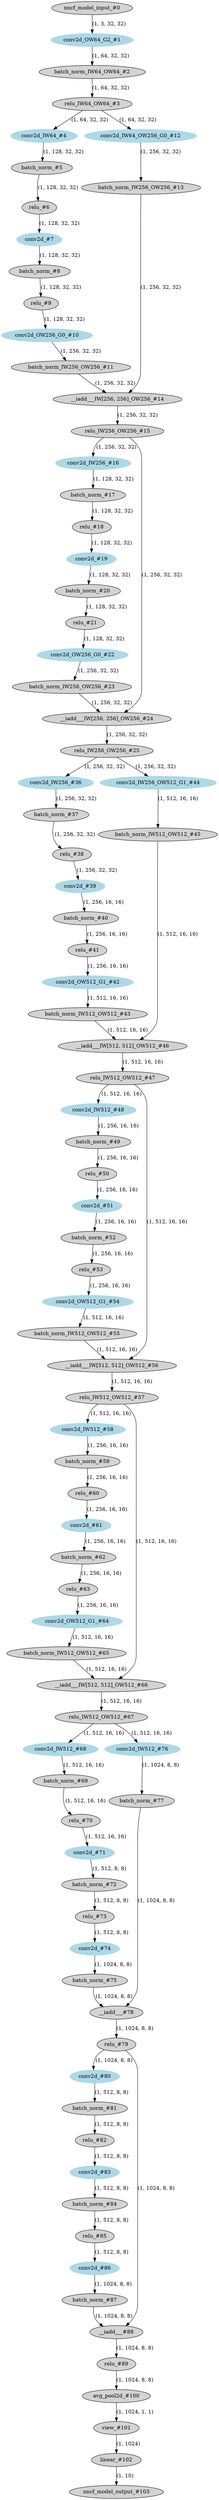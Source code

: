 strict digraph  {
"0 /nncf_model_input_0" [id=0, label="nncf_model_input_#0", style=filled, type=nncf_model_input];
"1 ResNeXt/NNCFConv2d[conv1]/conv2d_0" [color=lightblue, id=1, label="conv2d_OW64_G2_#1", style=filled, type=conv2d];
"2 ResNeXt/NNCFBatchNorm[bn1]/batch_norm_0" [id=2, label="batch_norm_IW64_OW64_#2", style=filled, type=batch_norm];
"3 ResNeXt/relu_0" [id=3, label="relu_IW64_OW64_#3", style=filled, type=relu];
"4 ResNeXt/Sequential[layer1]/Block[0]/NNCFConv2d[conv1]/conv2d_0" [color=lightblue, id=4, label="conv2d_IW64_#4", style=filled, type=conv2d];
"5 ResNeXt/Sequential[layer1]/Block[0]/NNCFBatchNorm[bn1]/batch_norm_0" [id=5, label="batch_norm_#5", style=filled, type=batch_norm];
"6 ResNeXt/Sequential[layer1]/Block[0]/relu_0" [id=6, label="relu_#6", style=filled, type=relu];
"7 ResNeXt/Sequential[layer1]/Block[0]/NNCFConv2d[conv2]/conv2d_0" [color=lightblue, id=7, label="conv2d_#7", style=filled, type=conv2d];
"8 ResNeXt/Sequential[layer1]/Block[0]/NNCFBatchNorm[bn2]/batch_norm_0" [id=8, label="batch_norm_#8", style=filled, type=batch_norm];
"9 ResNeXt/Sequential[layer1]/Block[0]/relu_1" [id=9, label="relu_#9", style=filled, type=relu];
"10 ResNeXt/Sequential[layer1]/Block[0]/NNCFConv2d[conv3]/conv2d_0" [color=lightblue, id=10, label="conv2d_OW256_G0_#10", style=filled, type=conv2d];
"11 ResNeXt/Sequential[layer1]/Block[0]/NNCFBatchNorm[bn3]/batch_norm_0" [id=11, label="batch_norm_IW256_OW256_#11", style=filled, type=batch_norm];
"12 ResNeXt/Sequential[layer1]/Block[0]/Sequential[shortcut]/NNCFConv2d[0]/conv2d_0" [color=lightblue, id=12, label="conv2d_IW64_OW256_G0_#12", style=filled, type=conv2d];
"13 ResNeXt/Sequential[layer1]/Block[0]/Sequential[shortcut]/NNCFBatchNorm[1]/batch_norm_0" [id=13, label="batch_norm_IW256_OW256_#13", style=filled, type=batch_norm];
"14 ResNeXt/Sequential[layer1]/Block[0]/__iadd___0" [id=14, label="__iadd___IW[256, 256]_OW256_#14", style=filled, type=__iadd__];
"15 ResNeXt/Sequential[layer1]/Block[0]/relu_2" [id=15, label="relu_IW256_OW256_#15", style=filled, type=relu];
"16 ResNeXt/Sequential[layer1]/Block[1]/NNCFConv2d[conv1]/conv2d_0" [color=lightblue, id=16, label="conv2d_IW256_#16", style=filled, type=conv2d];
"17 ResNeXt/Sequential[layer1]/Block[1]/NNCFBatchNorm[bn1]/batch_norm_0" [id=17, label="batch_norm_#17", style=filled, type=batch_norm];
"18 ResNeXt/Sequential[layer1]/Block[1]/relu_0" [id=18, label="relu_#18", style=filled, type=relu];
"19 ResNeXt/Sequential[layer1]/Block[1]/NNCFConv2d[conv2]/conv2d_0" [color=lightblue, id=19, label="conv2d_#19", style=filled, type=conv2d];
"20 ResNeXt/Sequential[layer1]/Block[1]/NNCFBatchNorm[bn2]/batch_norm_0" [id=20, label="batch_norm_#20", style=filled, type=batch_norm];
"21 ResNeXt/Sequential[layer1]/Block[1]/relu_1" [id=21, label="relu_#21", style=filled, type=relu];
"22 ResNeXt/Sequential[layer1]/Block[1]/NNCFConv2d[conv3]/conv2d_0" [color=lightblue, id=22, label="conv2d_OW256_G0_#22", style=filled, type=conv2d];
"23 ResNeXt/Sequential[layer1]/Block[1]/NNCFBatchNorm[bn3]/batch_norm_0" [id=23, label="batch_norm_IW256_OW256_#23", style=filled, type=batch_norm];
"24 ResNeXt/Sequential[layer1]/Block[1]/__iadd___0" [id=24, label="__iadd___IW[256, 256]_OW256_#24", style=filled, type=__iadd__];
"25 ResNeXt/Sequential[layer1]/Block[1]/relu_2" [id=25, label="relu_IW256_OW256_#25", style=filled, type=relu];
"26 ResNeXt/Sequential[layer2]/Block[0]/NNCFConv2d[conv1]/conv2d_0" [color=lightblue, id=26, label="conv2d_IW256_#36", style=filled, type=conv2d];
"27 ResNeXt/Sequential[layer2]/Block[0]/NNCFBatchNorm[bn1]/batch_norm_0" [id=27, label="batch_norm_#37", style=filled, type=batch_norm];
"28 ResNeXt/Sequential[layer2]/Block[0]/relu_0" [id=28, label="relu_#38", style=filled, type=relu];
"29 ResNeXt/Sequential[layer2]/Block[0]/NNCFConv2d[conv2]/conv2d_0" [color=lightblue, id=29, label="conv2d_#39", style=filled, type=conv2d];
"30 ResNeXt/Sequential[layer2]/Block[0]/NNCFBatchNorm[bn2]/batch_norm_0" [id=30, label="batch_norm_#40", style=filled, type=batch_norm];
"31 ResNeXt/Sequential[layer2]/Block[0]/relu_1" [id=31, label="relu_#41", style=filled, type=relu];
"32 ResNeXt/Sequential[layer2]/Block[0]/NNCFConv2d[conv3]/conv2d_0" [color=lightblue, id=32, label="conv2d_OW512_G1_#42", style=filled, type=conv2d];
"33 ResNeXt/Sequential[layer2]/Block[0]/NNCFBatchNorm[bn3]/batch_norm_0" [id=33, label="batch_norm_IW512_OW512_#43", style=filled, type=batch_norm];
"34 ResNeXt/Sequential[layer2]/Block[0]/Sequential[shortcut]/NNCFConv2d[0]/conv2d_0" [color=lightblue, id=34, label="conv2d_IW256_OW512_G1_#44", style=filled, type=conv2d];
"35 ResNeXt/Sequential[layer2]/Block[0]/Sequential[shortcut]/NNCFBatchNorm[1]/batch_norm_0" [id=35, label="batch_norm_IW512_OW512_#45", style=filled, type=batch_norm];
"36 ResNeXt/Sequential[layer2]/Block[0]/__iadd___0" [id=36, label="__iadd___IW[512, 512]_OW512_#46", style=filled, type=__iadd__];
"37 ResNeXt/Sequential[layer2]/Block[0]/relu_2" [id=37, label="relu_IW512_OW512_#47", style=filled, type=relu];
"38 ResNeXt/Sequential[layer2]/Block[1]/NNCFConv2d[conv1]/conv2d_0" [color=lightblue, id=38, label="conv2d_IW512_#48", style=filled, type=conv2d];
"39 ResNeXt/Sequential[layer2]/Block[1]/NNCFBatchNorm[bn1]/batch_norm_0" [id=39, label="batch_norm_#49", style=filled, type=batch_norm];
"40 ResNeXt/Sequential[layer2]/Block[1]/relu_0" [id=40, label="relu_#50", style=filled, type=relu];
"41 ResNeXt/Sequential[layer2]/Block[1]/NNCFConv2d[conv2]/conv2d_0" [color=lightblue, id=41, label="conv2d_#51", style=filled, type=conv2d];
"42 ResNeXt/Sequential[layer2]/Block[1]/NNCFBatchNorm[bn2]/batch_norm_0" [id=42, label="batch_norm_#52", style=filled, type=batch_norm];
"43 ResNeXt/Sequential[layer2]/Block[1]/relu_1" [id=43, label="relu_#53", style=filled, type=relu];
"44 ResNeXt/Sequential[layer2]/Block[1]/NNCFConv2d[conv3]/conv2d_0" [color=lightblue, id=44, label="conv2d_OW512_G1_#54", style=filled, type=conv2d];
"45 ResNeXt/Sequential[layer2]/Block[1]/NNCFBatchNorm[bn3]/batch_norm_0" [id=45, label="batch_norm_IW512_OW512_#55", style=filled, type=batch_norm];
"46 ResNeXt/Sequential[layer2]/Block[1]/__iadd___0" [id=46, label="__iadd___IW[512, 512]_OW512_#56", style=filled, type=__iadd__];
"47 ResNeXt/Sequential[layer2]/Block[1]/relu_2" [id=47, label="relu_IW512_OW512_#57", style=filled, type=relu];
"48 ResNeXt/Sequential[layer2]/Block[2]/NNCFConv2d[conv1]/conv2d_0" [color=lightblue, id=48, label="conv2d_IW512_#58", style=filled, type=conv2d];
"49 ResNeXt/Sequential[layer2]/Block[2]/NNCFBatchNorm[bn1]/batch_norm_0" [id=49, label="batch_norm_#59", style=filled, type=batch_norm];
"50 ResNeXt/Sequential[layer2]/Block[2]/relu_0" [id=50, label="relu_#60", style=filled, type=relu];
"51 ResNeXt/Sequential[layer2]/Block[2]/NNCFConv2d[conv2]/conv2d_0" [color=lightblue, id=51, label="conv2d_#61", style=filled, type=conv2d];
"52 ResNeXt/Sequential[layer2]/Block[2]/NNCFBatchNorm[bn2]/batch_norm_0" [id=52, label="batch_norm_#62", style=filled, type=batch_norm];
"53 ResNeXt/Sequential[layer2]/Block[2]/relu_1" [id=53, label="relu_#63", style=filled, type=relu];
"54 ResNeXt/Sequential[layer2]/Block[2]/NNCFConv2d[conv3]/conv2d_0" [color=lightblue, id=54, label="conv2d_OW512_G1_#64", style=filled, type=conv2d];
"55 ResNeXt/Sequential[layer2]/Block[2]/NNCFBatchNorm[bn3]/batch_norm_0" [id=55, label="batch_norm_IW512_OW512_#65", style=filled, type=batch_norm];
"56 ResNeXt/Sequential[layer2]/Block[2]/__iadd___0" [id=56, label="__iadd___IW[512, 512]_OW512_#66", style=filled, type=__iadd__];
"57 ResNeXt/Sequential[layer2]/Block[2]/relu_2" [id=57, label="relu_IW512_OW512_#67", style=filled, type=relu];
"58 ResNeXt/Sequential[layer3]/Block[0]/NNCFConv2d[conv1]/conv2d_0" [color=lightblue, id=58, label="conv2d_IW512_#68", style=filled, type=conv2d];
"59 ResNeXt/Sequential[layer3]/Block[0]/NNCFBatchNorm[bn1]/batch_norm_0" [id=59, label="batch_norm_#69", style=filled, type=batch_norm];
"60 ResNeXt/Sequential[layer3]/Block[0]/relu_0" [id=60, label="relu_#70", style=filled, type=relu];
"61 ResNeXt/Sequential[layer3]/Block[0]/NNCFConv2d[conv2]/conv2d_0" [color=lightblue, id=61, label="conv2d_#71", style=filled, type=conv2d];
"62 ResNeXt/Sequential[layer3]/Block[0]/NNCFBatchNorm[bn2]/batch_norm_0" [id=62, label="batch_norm_#72", style=filled, type=batch_norm];
"63 ResNeXt/Sequential[layer3]/Block[0]/relu_1" [id=63, label="relu_#73", style=filled, type=relu];
"64 ResNeXt/Sequential[layer3]/Block[0]/NNCFConv2d[conv3]/conv2d_0" [color=lightblue, id=64, label="conv2d_#74", style=filled, type=conv2d];
"65 ResNeXt/Sequential[layer3]/Block[0]/NNCFBatchNorm[bn3]/batch_norm_0" [id=65, label="batch_norm_#75", style=filled, type=batch_norm];
"66 ResNeXt/Sequential[layer3]/Block[0]/Sequential[shortcut]/NNCFConv2d[0]/conv2d_0" [color=lightblue, id=66, label="conv2d_IW512_#76", style=filled, type=conv2d];
"67 ResNeXt/Sequential[layer3]/Block[0]/Sequential[shortcut]/NNCFBatchNorm[1]/batch_norm_0" [id=67, label="batch_norm_#77", style=filled, type=batch_norm];
"68 ResNeXt/Sequential[layer3]/Block[0]/__iadd___0" [id=68, label="__iadd___#78", style=filled, type=__iadd__];
"69 ResNeXt/Sequential[layer3]/Block[0]/relu_2" [id=69, label="relu_#79", style=filled, type=relu];
"70 ResNeXt/Sequential[layer3]/Block[1]/NNCFConv2d[conv1]/conv2d_0" [color=lightblue, id=70, label="conv2d_#80", style=filled, type=conv2d];
"71 ResNeXt/Sequential[layer3]/Block[1]/NNCFBatchNorm[bn1]/batch_norm_0" [id=71, label="batch_norm_#81", style=filled, type=batch_norm];
"72 ResNeXt/Sequential[layer3]/Block[1]/relu_0" [id=72, label="relu_#82", style=filled, type=relu];
"73 ResNeXt/Sequential[layer3]/Block[1]/NNCFConv2d[conv2]/conv2d_0" [color=lightblue, id=73, label="conv2d_#83", style=filled, type=conv2d];
"74 ResNeXt/Sequential[layer3]/Block[1]/NNCFBatchNorm[bn2]/batch_norm_0" [id=74, label="batch_norm_#84", style=filled, type=batch_norm];
"75 ResNeXt/Sequential[layer3]/Block[1]/relu_1" [id=75, label="relu_#85", style=filled, type=relu];
"76 ResNeXt/Sequential[layer3]/Block[1]/NNCFConv2d[conv3]/conv2d_0" [color=lightblue, id=76, label="conv2d_#86", style=filled, type=conv2d];
"77 ResNeXt/Sequential[layer3]/Block[1]/NNCFBatchNorm[bn3]/batch_norm_0" [id=77, label="batch_norm_#87", style=filled, type=batch_norm];
"78 ResNeXt/Sequential[layer3]/Block[1]/__iadd___0" [id=78, label="__iadd___#88", style=filled, type=__iadd__];
"79 ResNeXt/Sequential[layer3]/Block[1]/relu_2" [id=79, label="relu_#89", style=filled, type=relu];
"80 ResNeXt/avg_pool2d_0" [id=80, label="avg_pool2d_#100", style=filled, type=avg_pool2d];
"81 ResNeXt/view_0" [id=81, label="view_#101", style=filled, type=view];
"82 ResNeXt/NNCFLinear[linear]/linear_0" [id=82, label="linear_#102", style=filled, type=linear];
"83 /nncf_model_output_0" [id=83, label="nncf_model_output_#103", style=filled, type=nncf_model_output];
"0 /nncf_model_input_0" -> "1 ResNeXt/NNCFConv2d[conv1]/conv2d_0"  [label="(1, 3, 32, 32)", style=solid];
"1 ResNeXt/NNCFConv2d[conv1]/conv2d_0" -> "2 ResNeXt/NNCFBatchNorm[bn1]/batch_norm_0"  [label="(1, 64, 32, 32)", style=solid];
"2 ResNeXt/NNCFBatchNorm[bn1]/batch_norm_0" -> "3 ResNeXt/relu_0"  [label="(1, 64, 32, 32)", style=solid];
"3 ResNeXt/relu_0" -> "4 ResNeXt/Sequential[layer1]/Block[0]/NNCFConv2d[conv1]/conv2d_0"  [label="(1, 64, 32, 32)", style=solid];
"4 ResNeXt/Sequential[layer1]/Block[0]/NNCFConv2d[conv1]/conv2d_0" -> "5 ResNeXt/Sequential[layer1]/Block[0]/NNCFBatchNorm[bn1]/batch_norm_0"  [label="(1, 128, 32, 32)", style=solid];
"5 ResNeXt/Sequential[layer1]/Block[0]/NNCFBatchNorm[bn1]/batch_norm_0" -> "6 ResNeXt/Sequential[layer1]/Block[0]/relu_0"  [label="(1, 128, 32, 32)", style=solid];
"6 ResNeXt/Sequential[layer1]/Block[0]/relu_0" -> "7 ResNeXt/Sequential[layer1]/Block[0]/NNCFConv2d[conv2]/conv2d_0"  [label="(1, 128, 32, 32)", style=solid];
"7 ResNeXt/Sequential[layer1]/Block[0]/NNCFConv2d[conv2]/conv2d_0" -> "8 ResNeXt/Sequential[layer1]/Block[0]/NNCFBatchNorm[bn2]/batch_norm_0"  [label="(1, 128, 32, 32)", style=solid];
"8 ResNeXt/Sequential[layer1]/Block[0]/NNCFBatchNorm[bn2]/batch_norm_0" -> "9 ResNeXt/Sequential[layer1]/Block[0]/relu_1"  [label="(1, 128, 32, 32)", style=solid];
"3 ResNeXt/relu_0" -> "12 ResNeXt/Sequential[layer1]/Block[0]/Sequential[shortcut]/NNCFConv2d[0]/conv2d_0"  [label="(1, 64, 32, 32)", style=solid];
"9 ResNeXt/Sequential[layer1]/Block[0]/relu_1" -> "10 ResNeXt/Sequential[layer1]/Block[0]/NNCFConv2d[conv3]/conv2d_0"  [label="(1, 128, 32, 32)", style=solid];
"10 ResNeXt/Sequential[layer1]/Block[0]/NNCFConv2d[conv3]/conv2d_0" -> "11 ResNeXt/Sequential[layer1]/Block[0]/NNCFBatchNorm[bn3]/batch_norm_0"  [label="(1, 256, 32, 32)", style=solid];
"11 ResNeXt/Sequential[layer1]/Block[0]/NNCFBatchNorm[bn3]/batch_norm_0" -> "14 ResNeXt/Sequential[layer1]/Block[0]/__iadd___0"  [label="(1, 256, 32, 32)", style=solid];
"12 ResNeXt/Sequential[layer1]/Block[0]/Sequential[shortcut]/NNCFConv2d[0]/conv2d_0" -> "13 ResNeXt/Sequential[layer1]/Block[0]/Sequential[shortcut]/NNCFBatchNorm[1]/batch_norm_0"  [label="(1, 256, 32, 32)", style=solid];
"13 ResNeXt/Sequential[layer1]/Block[0]/Sequential[shortcut]/NNCFBatchNorm[1]/batch_norm_0" -> "14 ResNeXt/Sequential[layer1]/Block[0]/__iadd___0"  [label="(1, 256, 32, 32)", style=solid];
"14 ResNeXt/Sequential[layer1]/Block[0]/__iadd___0" -> "15 ResNeXt/Sequential[layer1]/Block[0]/relu_2"  [label="(1, 256, 32, 32)", style=solid];
"15 ResNeXt/Sequential[layer1]/Block[0]/relu_2" -> "16 ResNeXt/Sequential[layer1]/Block[1]/NNCFConv2d[conv1]/conv2d_0"  [label="(1, 256, 32, 32)", style=solid];
"15 ResNeXt/Sequential[layer1]/Block[0]/relu_2" -> "24 ResNeXt/Sequential[layer1]/Block[1]/__iadd___0"  [label="(1, 256, 32, 32)", style=solid];
"16 ResNeXt/Sequential[layer1]/Block[1]/NNCFConv2d[conv1]/conv2d_0" -> "17 ResNeXt/Sequential[layer1]/Block[1]/NNCFBatchNorm[bn1]/batch_norm_0"  [label="(1, 128, 32, 32)", style=solid];
"17 ResNeXt/Sequential[layer1]/Block[1]/NNCFBatchNorm[bn1]/batch_norm_0" -> "18 ResNeXt/Sequential[layer1]/Block[1]/relu_0"  [label="(1, 128, 32, 32)", style=solid];
"18 ResNeXt/Sequential[layer1]/Block[1]/relu_0" -> "19 ResNeXt/Sequential[layer1]/Block[1]/NNCFConv2d[conv2]/conv2d_0"  [label="(1, 128, 32, 32)", style=solid];
"19 ResNeXt/Sequential[layer1]/Block[1]/NNCFConv2d[conv2]/conv2d_0" -> "20 ResNeXt/Sequential[layer1]/Block[1]/NNCFBatchNorm[bn2]/batch_norm_0"  [label="(1, 128, 32, 32)", style=solid];
"20 ResNeXt/Sequential[layer1]/Block[1]/NNCFBatchNorm[bn2]/batch_norm_0" -> "21 ResNeXt/Sequential[layer1]/Block[1]/relu_1"  [label="(1, 128, 32, 32)", style=solid];
"21 ResNeXt/Sequential[layer1]/Block[1]/relu_1" -> "22 ResNeXt/Sequential[layer1]/Block[1]/NNCFConv2d[conv3]/conv2d_0"  [label="(1, 128, 32, 32)", style=solid];
"22 ResNeXt/Sequential[layer1]/Block[1]/NNCFConv2d[conv3]/conv2d_0" -> "23 ResNeXt/Sequential[layer1]/Block[1]/NNCFBatchNorm[bn3]/batch_norm_0"  [label="(1, 256, 32, 32)", style=solid];
"23 ResNeXt/Sequential[layer1]/Block[1]/NNCFBatchNorm[bn3]/batch_norm_0" -> "24 ResNeXt/Sequential[layer1]/Block[1]/__iadd___0"  [label="(1, 256, 32, 32)", style=solid];
"24 ResNeXt/Sequential[layer1]/Block[1]/__iadd___0" -> "25 ResNeXt/Sequential[layer1]/Block[1]/relu_2"  [label="(1, 256, 32, 32)", style=solid];
"25 ResNeXt/Sequential[layer1]/Block[1]/relu_2" -> "26 ResNeXt/Sequential[layer2]/Block[0]/NNCFConv2d[conv1]/conv2d_0"  [label="(1, 256, 32, 32)", style=solid];
"25 ResNeXt/Sequential[layer1]/Block[1]/relu_2" -> "34 ResNeXt/Sequential[layer2]/Block[0]/Sequential[shortcut]/NNCFConv2d[0]/conv2d_0"  [label="(1, 256, 32, 32)", style=solid];
"26 ResNeXt/Sequential[layer2]/Block[0]/NNCFConv2d[conv1]/conv2d_0" -> "27 ResNeXt/Sequential[layer2]/Block[0]/NNCFBatchNorm[bn1]/batch_norm_0"  [label="(1, 256, 32, 32)", style=solid];
"27 ResNeXt/Sequential[layer2]/Block[0]/NNCFBatchNorm[bn1]/batch_norm_0" -> "28 ResNeXt/Sequential[layer2]/Block[0]/relu_0"  [label="(1, 256, 32, 32)", style=solid];
"28 ResNeXt/Sequential[layer2]/Block[0]/relu_0" -> "29 ResNeXt/Sequential[layer2]/Block[0]/NNCFConv2d[conv2]/conv2d_0"  [label="(1, 256, 32, 32)", style=solid];
"29 ResNeXt/Sequential[layer2]/Block[0]/NNCFConv2d[conv2]/conv2d_0" -> "30 ResNeXt/Sequential[layer2]/Block[0]/NNCFBatchNorm[bn2]/batch_norm_0"  [label="(1, 256, 16, 16)", style=solid];
"30 ResNeXt/Sequential[layer2]/Block[0]/NNCFBatchNorm[bn2]/batch_norm_0" -> "31 ResNeXt/Sequential[layer2]/Block[0]/relu_1"  [label="(1, 256, 16, 16)", style=solid];
"31 ResNeXt/Sequential[layer2]/Block[0]/relu_1" -> "32 ResNeXt/Sequential[layer2]/Block[0]/NNCFConv2d[conv3]/conv2d_0"  [label="(1, 256, 16, 16)", style=solid];
"32 ResNeXt/Sequential[layer2]/Block[0]/NNCFConv2d[conv3]/conv2d_0" -> "33 ResNeXt/Sequential[layer2]/Block[0]/NNCFBatchNorm[bn3]/batch_norm_0"  [label="(1, 512, 16, 16)", style=solid];
"33 ResNeXt/Sequential[layer2]/Block[0]/NNCFBatchNorm[bn3]/batch_norm_0" -> "36 ResNeXt/Sequential[layer2]/Block[0]/__iadd___0"  [label="(1, 512, 16, 16)", style=solid];
"34 ResNeXt/Sequential[layer2]/Block[0]/Sequential[shortcut]/NNCFConv2d[0]/conv2d_0" -> "35 ResNeXt/Sequential[layer2]/Block[0]/Sequential[shortcut]/NNCFBatchNorm[1]/batch_norm_0"  [label="(1, 512, 16, 16)", style=solid];
"35 ResNeXt/Sequential[layer2]/Block[0]/Sequential[shortcut]/NNCFBatchNorm[1]/batch_norm_0" -> "36 ResNeXt/Sequential[layer2]/Block[0]/__iadd___0"  [label="(1, 512, 16, 16)", style=solid];
"36 ResNeXt/Sequential[layer2]/Block[0]/__iadd___0" -> "37 ResNeXt/Sequential[layer2]/Block[0]/relu_2"  [label="(1, 512, 16, 16)", style=solid];
"37 ResNeXt/Sequential[layer2]/Block[0]/relu_2" -> "38 ResNeXt/Sequential[layer2]/Block[1]/NNCFConv2d[conv1]/conv2d_0"  [label="(1, 512, 16, 16)", style=solid];
"37 ResNeXt/Sequential[layer2]/Block[0]/relu_2" -> "46 ResNeXt/Sequential[layer2]/Block[1]/__iadd___0"  [label="(1, 512, 16, 16)", style=solid];
"38 ResNeXt/Sequential[layer2]/Block[1]/NNCFConv2d[conv1]/conv2d_0" -> "39 ResNeXt/Sequential[layer2]/Block[1]/NNCFBatchNorm[bn1]/batch_norm_0"  [label="(1, 256, 16, 16)", style=solid];
"39 ResNeXt/Sequential[layer2]/Block[1]/NNCFBatchNorm[bn1]/batch_norm_0" -> "40 ResNeXt/Sequential[layer2]/Block[1]/relu_0"  [label="(1, 256, 16, 16)", style=solid];
"40 ResNeXt/Sequential[layer2]/Block[1]/relu_0" -> "41 ResNeXt/Sequential[layer2]/Block[1]/NNCFConv2d[conv2]/conv2d_0"  [label="(1, 256, 16, 16)", style=solid];
"41 ResNeXt/Sequential[layer2]/Block[1]/NNCFConv2d[conv2]/conv2d_0" -> "42 ResNeXt/Sequential[layer2]/Block[1]/NNCFBatchNorm[bn2]/batch_norm_0"  [label="(1, 256, 16, 16)", style=solid];
"42 ResNeXt/Sequential[layer2]/Block[1]/NNCFBatchNorm[bn2]/batch_norm_0" -> "43 ResNeXt/Sequential[layer2]/Block[1]/relu_1"  [label="(1, 256, 16, 16)", style=solid];
"43 ResNeXt/Sequential[layer2]/Block[1]/relu_1" -> "44 ResNeXt/Sequential[layer2]/Block[1]/NNCFConv2d[conv3]/conv2d_0"  [label="(1, 256, 16, 16)", style=solid];
"44 ResNeXt/Sequential[layer2]/Block[1]/NNCFConv2d[conv3]/conv2d_0" -> "45 ResNeXt/Sequential[layer2]/Block[1]/NNCFBatchNorm[bn3]/batch_norm_0"  [label="(1, 512, 16, 16)", style=solid];
"45 ResNeXt/Sequential[layer2]/Block[1]/NNCFBatchNorm[bn3]/batch_norm_0" -> "46 ResNeXt/Sequential[layer2]/Block[1]/__iadd___0"  [label="(1, 512, 16, 16)", style=solid];
"46 ResNeXt/Sequential[layer2]/Block[1]/__iadd___0" -> "47 ResNeXt/Sequential[layer2]/Block[1]/relu_2"  [label="(1, 512, 16, 16)", style=solid];
"47 ResNeXt/Sequential[layer2]/Block[1]/relu_2" -> "48 ResNeXt/Sequential[layer2]/Block[2]/NNCFConv2d[conv1]/conv2d_0"  [label="(1, 512, 16, 16)", style=solid];
"47 ResNeXt/Sequential[layer2]/Block[1]/relu_2" -> "56 ResNeXt/Sequential[layer2]/Block[2]/__iadd___0"  [label="(1, 512, 16, 16)", style=solid];
"48 ResNeXt/Sequential[layer2]/Block[2]/NNCFConv2d[conv1]/conv2d_0" -> "49 ResNeXt/Sequential[layer2]/Block[2]/NNCFBatchNorm[bn1]/batch_norm_0"  [label="(1, 256, 16, 16)", style=solid];
"49 ResNeXt/Sequential[layer2]/Block[2]/NNCFBatchNorm[bn1]/batch_norm_0" -> "50 ResNeXt/Sequential[layer2]/Block[2]/relu_0"  [label="(1, 256, 16, 16)", style=solid];
"50 ResNeXt/Sequential[layer2]/Block[2]/relu_0" -> "51 ResNeXt/Sequential[layer2]/Block[2]/NNCFConv2d[conv2]/conv2d_0"  [label="(1, 256, 16, 16)", style=solid];
"51 ResNeXt/Sequential[layer2]/Block[2]/NNCFConv2d[conv2]/conv2d_0" -> "52 ResNeXt/Sequential[layer2]/Block[2]/NNCFBatchNorm[bn2]/batch_norm_0"  [label="(1, 256, 16, 16)", style=solid];
"52 ResNeXt/Sequential[layer2]/Block[2]/NNCFBatchNorm[bn2]/batch_norm_0" -> "53 ResNeXt/Sequential[layer2]/Block[2]/relu_1"  [label="(1, 256, 16, 16)", style=solid];
"53 ResNeXt/Sequential[layer2]/Block[2]/relu_1" -> "54 ResNeXt/Sequential[layer2]/Block[2]/NNCFConv2d[conv3]/conv2d_0"  [label="(1, 256, 16, 16)", style=solid];
"54 ResNeXt/Sequential[layer2]/Block[2]/NNCFConv2d[conv3]/conv2d_0" -> "55 ResNeXt/Sequential[layer2]/Block[2]/NNCFBatchNorm[bn3]/batch_norm_0"  [label="(1, 512, 16, 16)", style=solid];
"55 ResNeXt/Sequential[layer2]/Block[2]/NNCFBatchNorm[bn3]/batch_norm_0" -> "56 ResNeXt/Sequential[layer2]/Block[2]/__iadd___0"  [label="(1, 512, 16, 16)", style=solid];
"56 ResNeXt/Sequential[layer2]/Block[2]/__iadd___0" -> "57 ResNeXt/Sequential[layer2]/Block[2]/relu_2"  [label="(1, 512, 16, 16)", style=solid];
"57 ResNeXt/Sequential[layer2]/Block[2]/relu_2" -> "58 ResNeXt/Sequential[layer3]/Block[0]/NNCFConv2d[conv1]/conv2d_0"  [label="(1, 512, 16, 16)", style=solid];
"57 ResNeXt/Sequential[layer2]/Block[2]/relu_2" -> "66 ResNeXt/Sequential[layer3]/Block[0]/Sequential[shortcut]/NNCFConv2d[0]/conv2d_0"  [label="(1, 512, 16, 16)", style=solid];
"58 ResNeXt/Sequential[layer3]/Block[0]/NNCFConv2d[conv1]/conv2d_0" -> "59 ResNeXt/Sequential[layer3]/Block[0]/NNCFBatchNorm[bn1]/batch_norm_0"  [label="(1, 512, 16, 16)", style=solid];
"59 ResNeXt/Sequential[layer3]/Block[0]/NNCFBatchNorm[bn1]/batch_norm_0" -> "60 ResNeXt/Sequential[layer3]/Block[0]/relu_0"  [label="(1, 512, 16, 16)", style=solid];
"60 ResNeXt/Sequential[layer3]/Block[0]/relu_0" -> "61 ResNeXt/Sequential[layer3]/Block[0]/NNCFConv2d[conv2]/conv2d_0"  [label="(1, 512, 16, 16)", style=solid];
"61 ResNeXt/Sequential[layer3]/Block[0]/NNCFConv2d[conv2]/conv2d_0" -> "62 ResNeXt/Sequential[layer3]/Block[0]/NNCFBatchNorm[bn2]/batch_norm_0"  [label="(1, 512, 8, 8)", style=solid];
"62 ResNeXt/Sequential[layer3]/Block[0]/NNCFBatchNorm[bn2]/batch_norm_0" -> "63 ResNeXt/Sequential[layer3]/Block[0]/relu_1"  [label="(1, 512, 8, 8)", style=solid];
"63 ResNeXt/Sequential[layer3]/Block[0]/relu_1" -> "64 ResNeXt/Sequential[layer3]/Block[0]/NNCFConv2d[conv3]/conv2d_0"  [label="(1, 512, 8, 8)", style=solid];
"64 ResNeXt/Sequential[layer3]/Block[0]/NNCFConv2d[conv3]/conv2d_0" -> "65 ResNeXt/Sequential[layer3]/Block[0]/NNCFBatchNorm[bn3]/batch_norm_0"  [label="(1, 1024, 8, 8)", style=solid];
"65 ResNeXt/Sequential[layer3]/Block[0]/NNCFBatchNorm[bn3]/batch_norm_0" -> "68 ResNeXt/Sequential[layer3]/Block[0]/__iadd___0"  [label="(1, 1024, 8, 8)", style=solid];
"66 ResNeXt/Sequential[layer3]/Block[0]/Sequential[shortcut]/NNCFConv2d[0]/conv2d_0" -> "67 ResNeXt/Sequential[layer3]/Block[0]/Sequential[shortcut]/NNCFBatchNorm[1]/batch_norm_0"  [label="(1, 1024, 8, 8)", style=solid];
"67 ResNeXt/Sequential[layer3]/Block[0]/Sequential[shortcut]/NNCFBatchNorm[1]/batch_norm_0" -> "68 ResNeXt/Sequential[layer3]/Block[0]/__iadd___0"  [label="(1, 1024, 8, 8)", style=solid];
"68 ResNeXt/Sequential[layer3]/Block[0]/__iadd___0" -> "69 ResNeXt/Sequential[layer3]/Block[0]/relu_2"  [label="(1, 1024, 8, 8)", style=solid];
"69 ResNeXt/Sequential[layer3]/Block[0]/relu_2" -> "70 ResNeXt/Sequential[layer3]/Block[1]/NNCFConv2d[conv1]/conv2d_0"  [label="(1, 1024, 8, 8)", style=solid];
"69 ResNeXt/Sequential[layer3]/Block[0]/relu_2" -> "78 ResNeXt/Sequential[layer3]/Block[1]/__iadd___0"  [label="(1, 1024, 8, 8)", style=solid];
"70 ResNeXt/Sequential[layer3]/Block[1]/NNCFConv2d[conv1]/conv2d_0" -> "71 ResNeXt/Sequential[layer3]/Block[1]/NNCFBatchNorm[bn1]/batch_norm_0"  [label="(1, 512, 8, 8)", style=solid];
"71 ResNeXt/Sequential[layer3]/Block[1]/NNCFBatchNorm[bn1]/batch_norm_0" -> "72 ResNeXt/Sequential[layer3]/Block[1]/relu_0"  [label="(1, 512, 8, 8)", style=solid];
"72 ResNeXt/Sequential[layer3]/Block[1]/relu_0" -> "73 ResNeXt/Sequential[layer3]/Block[1]/NNCFConv2d[conv2]/conv2d_0"  [label="(1, 512, 8, 8)", style=solid];
"73 ResNeXt/Sequential[layer3]/Block[1]/NNCFConv2d[conv2]/conv2d_0" -> "74 ResNeXt/Sequential[layer3]/Block[1]/NNCFBatchNorm[bn2]/batch_norm_0"  [label="(1, 512, 8, 8)", style=solid];
"74 ResNeXt/Sequential[layer3]/Block[1]/NNCFBatchNorm[bn2]/batch_norm_0" -> "75 ResNeXt/Sequential[layer3]/Block[1]/relu_1"  [label="(1, 512, 8, 8)", style=solid];
"75 ResNeXt/Sequential[layer3]/Block[1]/relu_1" -> "76 ResNeXt/Sequential[layer3]/Block[1]/NNCFConv2d[conv3]/conv2d_0"  [label="(1, 512, 8, 8)", style=solid];
"76 ResNeXt/Sequential[layer3]/Block[1]/NNCFConv2d[conv3]/conv2d_0" -> "77 ResNeXt/Sequential[layer3]/Block[1]/NNCFBatchNorm[bn3]/batch_norm_0"  [label="(1, 1024, 8, 8)", style=solid];
"77 ResNeXt/Sequential[layer3]/Block[1]/NNCFBatchNorm[bn3]/batch_norm_0" -> "78 ResNeXt/Sequential[layer3]/Block[1]/__iadd___0"  [label="(1, 1024, 8, 8)", style=solid];
"78 ResNeXt/Sequential[layer3]/Block[1]/__iadd___0" -> "79 ResNeXt/Sequential[layer3]/Block[1]/relu_2"  [label="(1, 1024, 8, 8)", style=solid];
"79 ResNeXt/Sequential[layer3]/Block[1]/relu_2" -> "80 ResNeXt/avg_pool2d_0"  [label="(1, 1024, 8, 8)", style=solid];
"80 ResNeXt/avg_pool2d_0" -> "81 ResNeXt/view_0"  [label="(1, 1024, 1, 1)", style=solid];
"81 ResNeXt/view_0" -> "82 ResNeXt/NNCFLinear[linear]/linear_0"  [label="(1, 1024)", style=solid];
"82 ResNeXt/NNCFLinear[linear]/linear_0" -> "83 /nncf_model_output_0"  [label="(1, 10)", style=solid];
}
